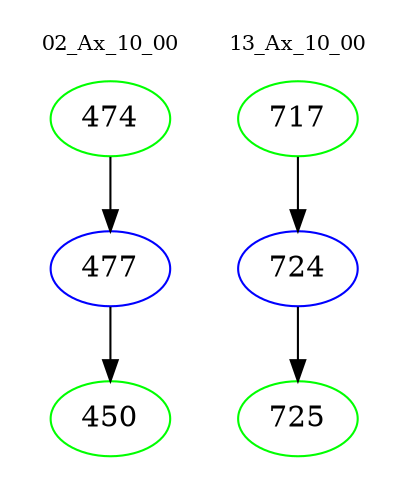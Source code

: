 digraph{
subgraph cluster_0 {
color = white
label = "02_Ax_10_00";
fontsize=10;
T0_474 [label="474", color="green"]
T0_474 -> T0_477 [color="black"]
T0_477 [label="477", color="blue"]
T0_477 -> T0_450 [color="black"]
T0_450 [label="450", color="green"]
}
subgraph cluster_1 {
color = white
label = "13_Ax_10_00";
fontsize=10;
T1_717 [label="717", color="green"]
T1_717 -> T1_724 [color="black"]
T1_724 [label="724", color="blue"]
T1_724 -> T1_725 [color="black"]
T1_725 [label="725", color="green"]
}
}
